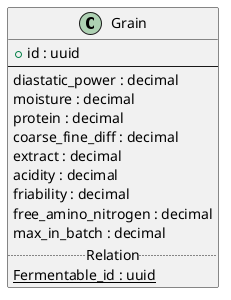@startuml
class "Grain" as Grain {
    + id : uuid
    --
    diastatic_power : decimal
    moisture : decimal
    protein : decimal
    coarse_fine_diff : decimal
    extract : decimal
    acidity : decimal
    friability : decimal
    free_amino_nitrogen : decimal
    max_in_batch : decimal
    ..Relation..
    {static} Fermentable_id : uuid
}


@enduml